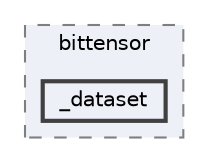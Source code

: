digraph "/Users/macthrasher/bittensor/bittensor/_dataset"
{
 // LATEX_PDF_SIZE
  bgcolor="transparent";
  edge [fontname=Helvetica,fontsize=10,labelfontname=Helvetica,labelfontsize=10];
  node [fontname=Helvetica,fontsize=10,shape=box,height=0.2,width=0.4];
  compound=true
  subgraph clusterdir_f169d542b9721b111e65b1075befb384 {
    graph [ bgcolor="#edf0f7", pencolor="grey50", label="bittensor", fontname=Helvetica,fontsize=10 style="filled,dashed", URL="dir_f169d542b9721b111e65b1075befb384.html",tooltip=""]
  dir_defd091b1aa55cf85e063c2d756f9078 [label="_dataset", fillcolor="#edf0f7", color="grey25", style="filled,bold", URL="dir_defd091b1aa55cf85e063c2d756f9078.html",tooltip=""];
  }
}
